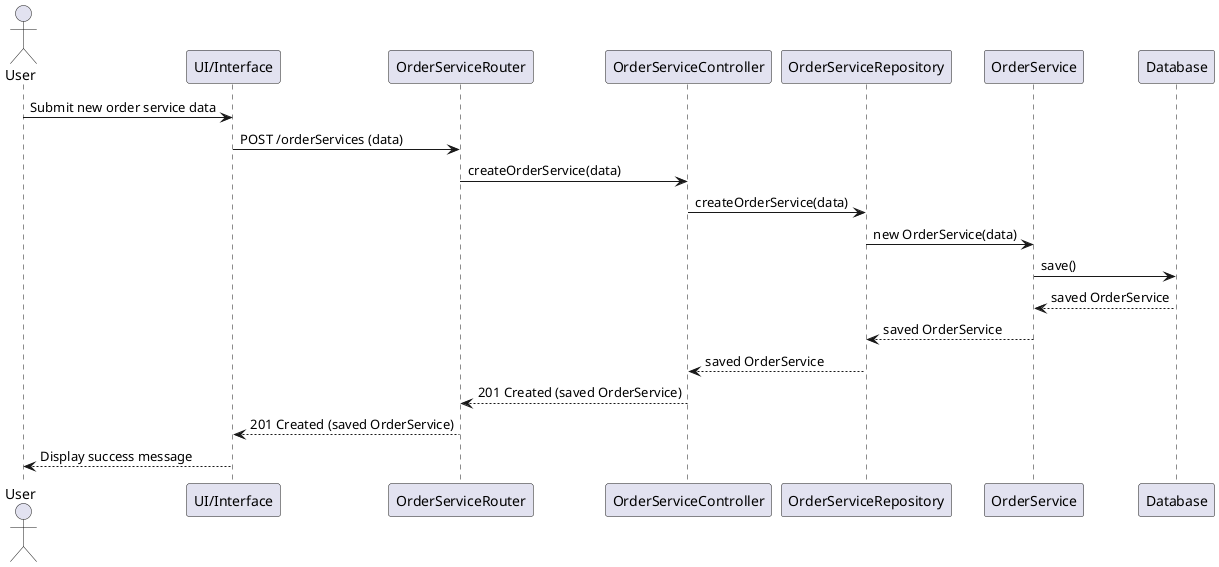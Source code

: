 @startuml
actor User
participant "UI/Interface" as UI
participant "OrderServiceRouter" as Router
participant "OrderServiceController" as Controller
participant "OrderServiceRepository" as Repository
participant "OrderService" as Model
participant "Database" as DB

User -> UI: Submit new order service data
UI -> Router: POST /orderServices (data)
Router -> Controller: createOrderService(data)
Controller -> Repository: createOrderService(data)
Repository -> Model: new OrderService(data)
Model -> DB: save()
DB --> Model: saved OrderService
Model --> Repository: saved OrderService
Repository --> Controller: saved OrderService
Controller --> Router: 201 Created (saved OrderService)
Router --> UI: 201 Created (saved OrderService)
UI --> User: Display success message
@enduml
